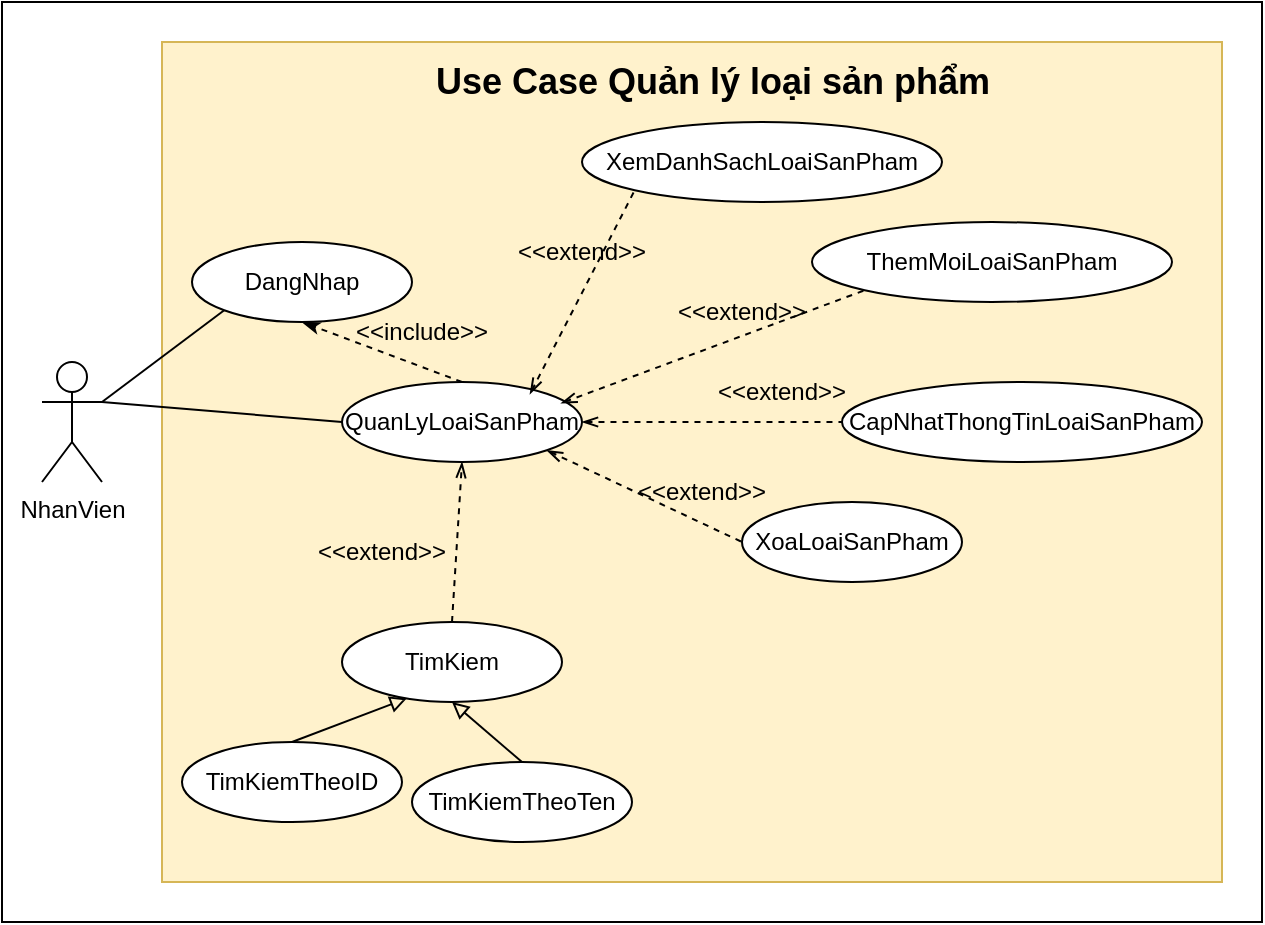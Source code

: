 <mxfile version="20.8.16" type="device"><diagram name="Page-1" id="gzV0lG0ATiRED3xXT-mI"><mxGraphModel dx="1068" dy="589" grid="1" gridSize="10" guides="1" tooltips="1" connect="1" arrows="1" fold="1" page="1" pageScale="1" pageWidth="850" pageHeight="1100" math="0" shadow="0"><root><mxCell id="0"/><mxCell id="1" parent="0"/><mxCell id="EzJX5H9BL04tc2d93Wmh-5" value="" style="rounded=0;whiteSpace=wrap;html=1;fontSize=18;" vertex="1" parent="1"><mxGeometry x="170" y="60" width="630" height="460" as="geometry"/></mxCell><mxCell id="EzJX5H9BL04tc2d93Wmh-1" value="" style="rounded=0;whiteSpace=wrap;html=1;fillColor=#fff2cc;strokeColor=#d6b656;" vertex="1" parent="1"><mxGeometry x="250" y="80" width="530" height="420" as="geometry"/></mxCell><mxCell id="D4f1qMDA8rTHd4GSO1_E-2" value="NhanVien" style="shape=umlActor;verticalLabelPosition=bottom;verticalAlign=top;html=1;outlineConnect=0;" parent="1" vertex="1"><mxGeometry x="190" y="240" width="30" height="60" as="geometry"/></mxCell><mxCell id="D4f1qMDA8rTHd4GSO1_E-3" value="DangNhap" style="ellipse;whiteSpace=wrap;html=1;" parent="1" vertex="1"><mxGeometry x="265" y="180" width="110" height="40" as="geometry"/></mxCell><mxCell id="D4f1qMDA8rTHd4GSO1_E-4" value="" style="endArrow=none;html=1;rounded=0;entryX=0;entryY=1;entryDx=0;entryDy=0;endFill=0;exitX=1;exitY=0.333;exitDx=0;exitDy=0;exitPerimeter=0;" parent="1" target="D4f1qMDA8rTHd4GSO1_E-3" edge="1" source="D4f1qMDA8rTHd4GSO1_E-2"><mxGeometry width="50" height="50" relative="1" as="geometry"><mxPoint x="250" y="250" as="sourcePoint"/><mxPoint x="560" y="260" as="targetPoint"/></mxGeometry></mxCell><mxCell id="D4f1qMDA8rTHd4GSO1_E-5" value="QuanLyLoaiSanPham" style="ellipse;whiteSpace=wrap;html=1;" parent="1" vertex="1"><mxGeometry x="340" y="250" width="120" height="40" as="geometry"/></mxCell><mxCell id="D4f1qMDA8rTHd4GSO1_E-6" value="" style="endArrow=none;html=1;rounded=0;entryX=0;entryY=0.5;entryDx=0;entryDy=0;endFill=0;exitX=1;exitY=0.333;exitDx=0;exitDy=0;exitPerimeter=0;" parent="1" target="D4f1qMDA8rTHd4GSO1_E-5" edge="1" source="D4f1qMDA8rTHd4GSO1_E-2"><mxGeometry width="50" height="50" relative="1" as="geometry"><mxPoint x="250" y="270" as="sourcePoint"/><mxPoint x="366" y="184" as="targetPoint"/></mxGeometry></mxCell><mxCell id="D4f1qMDA8rTHd4GSO1_E-7" value="" style="endArrow=classicThin;dashed=1;html=1;rounded=0;entryX=0.5;entryY=1;entryDx=0;entryDy=0;exitX=0.5;exitY=0;exitDx=0;exitDy=0;startArrow=none;startFill=0;endFill=1;" parent="1" source="D4f1qMDA8rTHd4GSO1_E-5" target="D4f1qMDA8rTHd4GSO1_E-3" edge="1"><mxGeometry width="50" height="50" relative="1" as="geometry"><mxPoint x="510" y="310" as="sourcePoint"/><mxPoint x="560" y="260" as="targetPoint"/></mxGeometry></mxCell><mxCell id="D4f1qMDA8rTHd4GSO1_E-8" value="&amp;lt;&amp;lt;include&amp;gt;&amp;gt;" style="text;html=1;strokeColor=none;fillColor=none;align=center;verticalAlign=middle;whiteSpace=wrap;rounded=0;" parent="1" vertex="1"><mxGeometry x="350" y="210" width="60" height="30" as="geometry"/></mxCell><mxCell id="D4f1qMDA8rTHd4GSO1_E-9" value="TimKiem" style="ellipse;whiteSpace=wrap;html=1;" parent="1" vertex="1"><mxGeometry x="340" y="370" width="110" height="40" as="geometry"/></mxCell><mxCell id="D4f1qMDA8rTHd4GSO1_E-10" value="" style="endArrow=openThin;dashed=1;html=1;rounded=0;exitX=0.5;exitY=0;exitDx=0;exitDy=0;entryX=0.5;entryY=1;entryDx=0;entryDy=0;endFill=0;" parent="1" source="D4f1qMDA8rTHd4GSO1_E-9" target="D4f1qMDA8rTHd4GSO1_E-5" edge="1"><mxGeometry width="50" height="50" relative="1" as="geometry"><mxPoint x="510" y="310" as="sourcePoint"/><mxPoint x="560" y="260" as="targetPoint"/></mxGeometry></mxCell><mxCell id="D4f1qMDA8rTHd4GSO1_E-11" value="&amp;lt;&amp;lt;extend&amp;gt;&amp;gt;" style="text;html=1;strokeColor=none;fillColor=none;align=center;verticalAlign=middle;whiteSpace=wrap;rounded=0;" parent="1" vertex="1"><mxGeometry x="330" y="320" width="60" height="30" as="geometry"/></mxCell><mxCell id="D4f1qMDA8rTHd4GSO1_E-12" value="TimKiemTheoID" style="ellipse;whiteSpace=wrap;html=1;" parent="1" vertex="1"><mxGeometry x="260" y="430" width="110" height="40" as="geometry"/></mxCell><mxCell id="D4f1qMDA8rTHd4GSO1_E-13" value="" style="endArrow=block;html=1;rounded=0;exitX=0.5;exitY=0;exitDx=0;exitDy=0;entryX=0.295;entryY=0.955;entryDx=0;entryDy=0;entryPerimeter=0;endFill=0;" parent="1" source="D4f1qMDA8rTHd4GSO1_E-12" target="D4f1qMDA8rTHd4GSO1_E-9" edge="1"><mxGeometry width="50" height="50" relative="1" as="geometry"><mxPoint x="510" y="310" as="sourcePoint"/><mxPoint x="560" y="260" as="targetPoint"/></mxGeometry></mxCell><mxCell id="D4f1qMDA8rTHd4GSO1_E-14" value="TimKiemTheoTen" style="ellipse;whiteSpace=wrap;html=1;" parent="1" vertex="1"><mxGeometry x="375" y="440" width="110" height="40" as="geometry"/></mxCell><mxCell id="D4f1qMDA8rTHd4GSO1_E-15" value="" style="endArrow=block;html=1;rounded=0;exitX=0.5;exitY=0;exitDx=0;exitDy=0;entryX=0.5;entryY=1;entryDx=0;entryDy=0;endFill=0;" parent="1" source="D4f1qMDA8rTHd4GSO1_E-14" target="D4f1qMDA8rTHd4GSO1_E-9" edge="1"><mxGeometry width="50" height="50" relative="1" as="geometry"><mxPoint x="345" y="490" as="sourcePoint"/><mxPoint x="382" y="418" as="targetPoint"/></mxGeometry></mxCell><mxCell id="D4f1qMDA8rTHd4GSO1_E-18" value="XemDanhSachLoaiSanPham" style="ellipse;whiteSpace=wrap;html=1;" parent="1" vertex="1"><mxGeometry x="460" y="120" width="180" height="40" as="geometry"/></mxCell><mxCell id="D4f1qMDA8rTHd4GSO1_E-19" value="" style="endArrow=none;dashed=1;html=1;rounded=0;entryX=0;entryY=1;entryDx=0;entryDy=0;startArrow=openThin;startFill=0;" parent="1" target="D4f1qMDA8rTHd4GSO1_E-18" edge="1"><mxGeometry width="50" height="50" relative="1" as="geometry"><mxPoint x="434" y="256" as="sourcePoint"/><mxPoint x="560" y="260" as="targetPoint"/></mxGeometry></mxCell><mxCell id="D4f1qMDA8rTHd4GSO1_E-20" value="&amp;lt;&amp;lt;extend&amp;gt;&amp;gt;" style="text;html=1;strokeColor=none;fillColor=none;align=center;verticalAlign=middle;whiteSpace=wrap;rounded=0;" parent="1" vertex="1"><mxGeometry x="510" y="200" width="60" height="30" as="geometry"/></mxCell><mxCell id="D4f1qMDA8rTHd4GSO1_E-21" value="ThemMoiLoaiSanPham" style="ellipse;whiteSpace=wrap;html=1;" parent="1" vertex="1"><mxGeometry x="575" y="170" width="180" height="40" as="geometry"/></mxCell><mxCell id="D4f1qMDA8rTHd4GSO1_E-22" value="" style="endArrow=none;dashed=1;html=1;rounded=0;entryX=0;entryY=1;entryDx=0;entryDy=0;exitX=0.913;exitY=0.265;exitDx=0;exitDy=0;startArrow=openThin;startFill=0;exitPerimeter=0;" parent="1" source="D4f1qMDA8rTHd4GSO1_E-5" target="D4f1qMDA8rTHd4GSO1_E-21" edge="1"><mxGeometry width="50" height="50" relative="1" as="geometry"><mxPoint x="444" y="266" as="sourcePoint"/><mxPoint x="596" y="94" as="targetPoint"/></mxGeometry></mxCell><mxCell id="D4f1qMDA8rTHd4GSO1_E-23" value="&amp;lt;&amp;lt;extend&amp;gt;&amp;gt;" style="text;html=1;strokeColor=none;fillColor=none;align=center;verticalAlign=middle;whiteSpace=wrap;rounded=0;" parent="1" vertex="1"><mxGeometry x="430" y="170" width="60" height="30" as="geometry"/></mxCell><mxCell id="D4f1qMDA8rTHd4GSO1_E-24" value="CapNhatThongTinLoaiSanPham" style="ellipse;whiteSpace=wrap;html=1;" parent="1" vertex="1"><mxGeometry x="590" y="250" width="180" height="40" as="geometry"/></mxCell><mxCell id="D4f1qMDA8rTHd4GSO1_E-25" value="" style="endArrow=none;dashed=1;html=1;rounded=0;entryX=0;entryY=0.5;entryDx=0;entryDy=0;exitX=1;exitY=0.5;exitDx=0;exitDy=0;startArrow=openThin;startFill=0;" parent="1" source="D4f1qMDA8rTHd4GSO1_E-5" target="D4f1qMDA8rTHd4GSO1_E-24" edge="1"><mxGeometry width="50" height="50" relative="1" as="geometry"><mxPoint x="460" y="280" as="sourcePoint"/><mxPoint x="676" y="184" as="targetPoint"/></mxGeometry></mxCell><mxCell id="D4f1qMDA8rTHd4GSO1_E-26" value="&amp;lt;&amp;lt;extend&amp;gt;&amp;gt;" style="text;html=1;strokeColor=none;fillColor=none;align=center;verticalAlign=middle;whiteSpace=wrap;rounded=0;" parent="1" vertex="1"><mxGeometry x="530" y="240" width="60" height="30" as="geometry"/></mxCell><mxCell id="cjzcbMPhfjWhDC7QMcv3-1" value="XoaLoaiSanPham" style="ellipse;whiteSpace=wrap;html=1;" parent="1" vertex="1"><mxGeometry x="540" y="310" width="110" height="40" as="geometry"/></mxCell><mxCell id="cjzcbMPhfjWhDC7QMcv3-3" value="" style="endArrow=none;dashed=1;html=1;rounded=0;entryX=0;entryY=0.5;entryDx=0;entryDy=0;exitX=1;exitY=1;exitDx=0;exitDy=0;startArrow=openThin;startFill=0;" parent="1" source="D4f1qMDA8rTHd4GSO1_E-5" target="cjzcbMPhfjWhDC7QMcv3-1" edge="1"><mxGeometry width="50" height="50" relative="1" as="geometry"><mxPoint x="470" y="280" as="sourcePoint"/><mxPoint x="660" y="280" as="targetPoint"/></mxGeometry></mxCell><mxCell id="cjzcbMPhfjWhDC7QMcv3-4" value="&amp;lt;&amp;lt;extend&amp;gt;&amp;gt;" style="text;html=1;strokeColor=none;fillColor=none;align=center;verticalAlign=middle;whiteSpace=wrap;rounded=0;" parent="1" vertex="1"><mxGeometry x="490" y="290" width="60" height="30" as="geometry"/></mxCell><mxCell id="EzJX5H9BL04tc2d93Wmh-2" style="edgeStyle=orthogonalEdgeStyle;rounded=0;orthogonalLoop=1;jettySize=auto;html=1;exitX=0.5;exitY=1;exitDx=0;exitDy=0;startArrow=none;startFill=0;endArrow=classicThin;endFill=1;" edge="1" parent="1" source="cjzcbMPhfjWhDC7QMcv3-1" target="cjzcbMPhfjWhDC7QMcv3-1"><mxGeometry relative="1" as="geometry"/></mxCell><mxCell id="EzJX5H9BL04tc2d93Wmh-4" value="&lt;b&gt;&lt;font style=&quot;font-size: 18px;&quot;&gt;Use Case Quản lý loại sản phẩm&lt;/font&gt;&lt;/b&gt;" style="text;html=1;align=center;verticalAlign=middle;resizable=0;points=[];autosize=1;strokeColor=none;fillColor=none;" vertex="1" parent="1"><mxGeometry x="375" y="80" width="300" height="40" as="geometry"/></mxCell></root></mxGraphModel></diagram></mxfile>